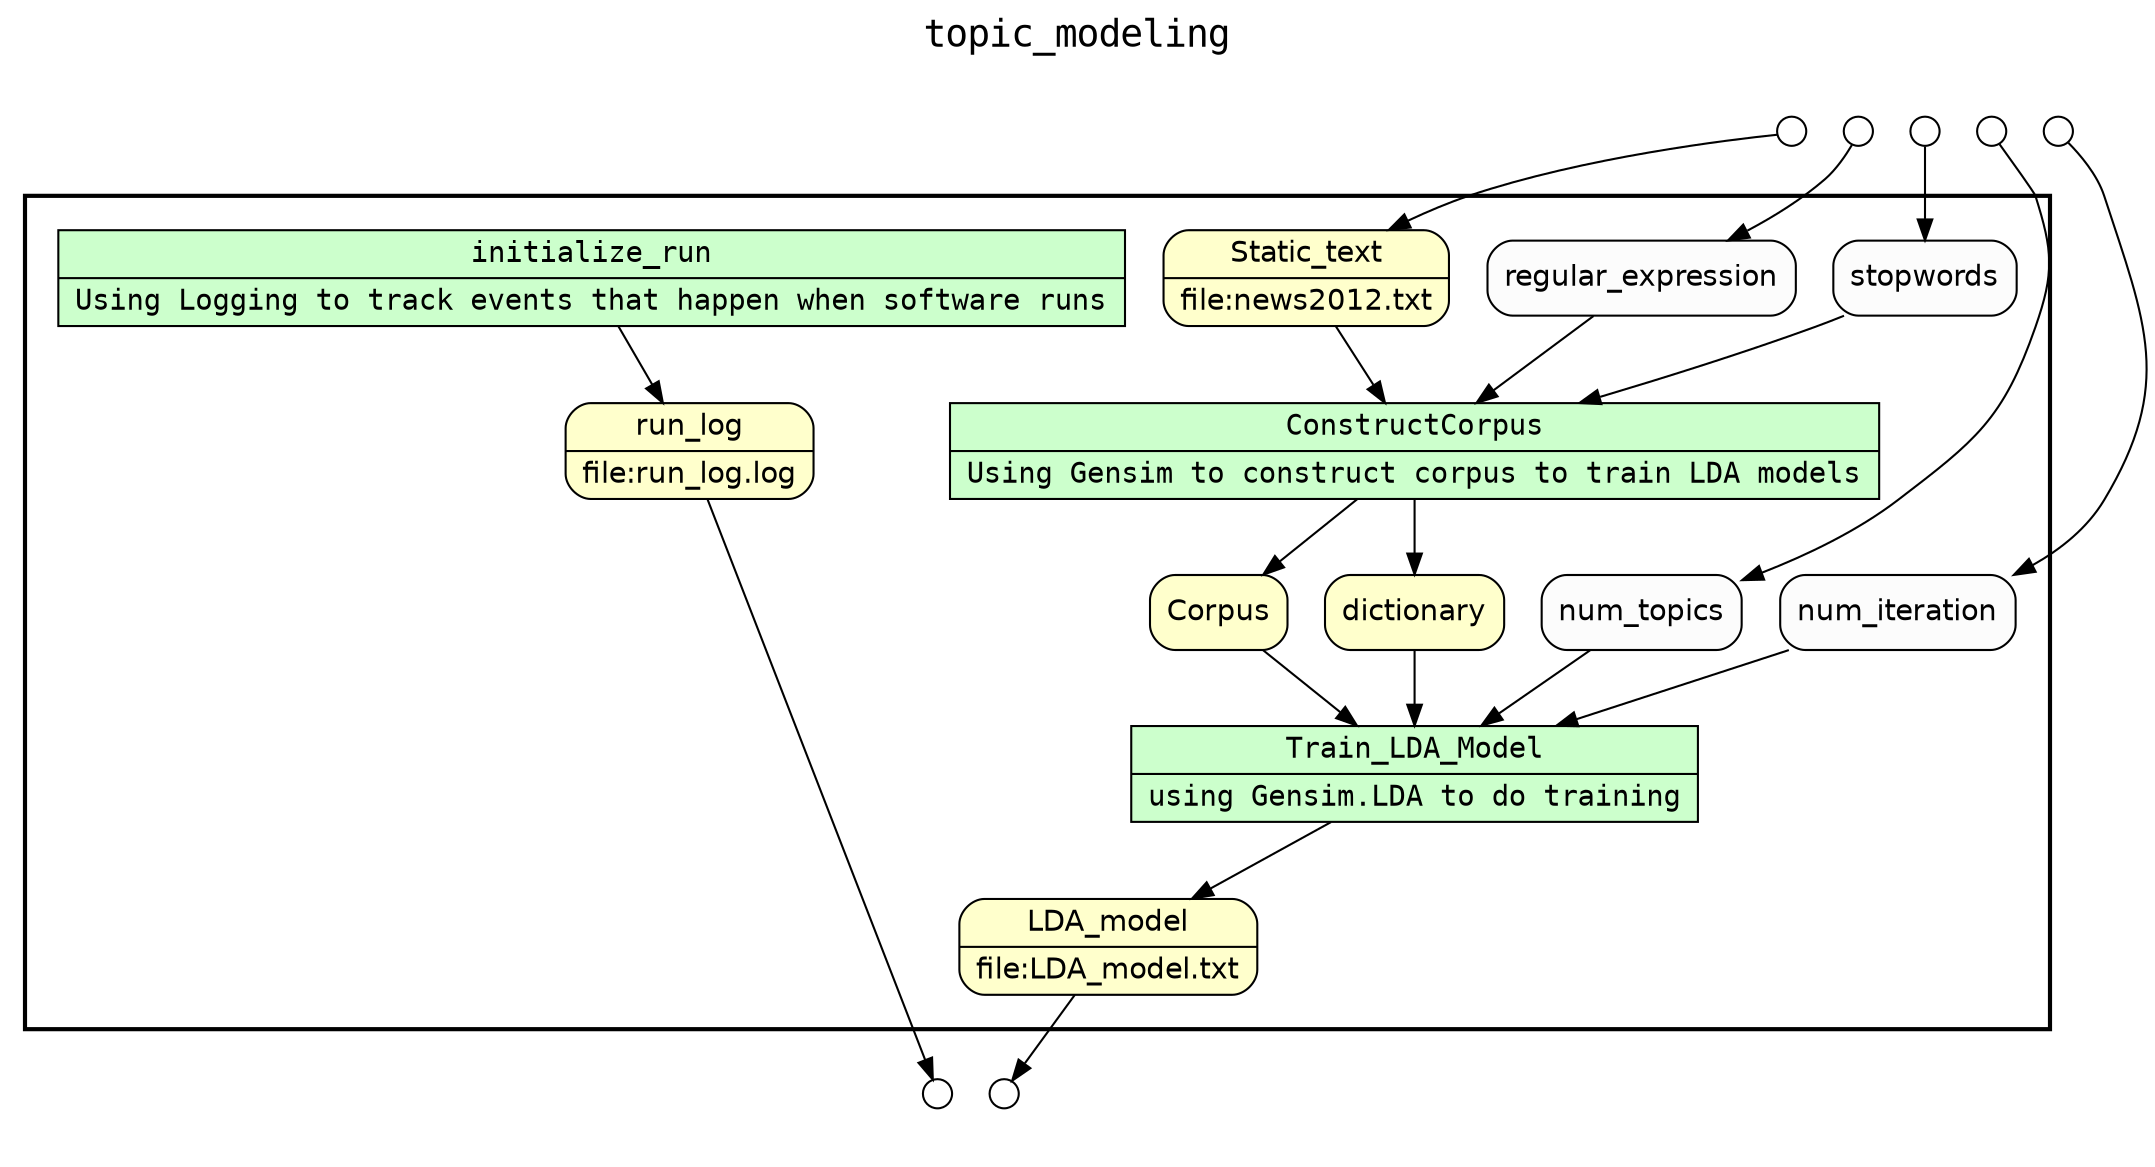 digraph Workflow {
rankdir=TB
fontname=Courier; fontsize=18; labelloc=t
label=topic_modeling
subgraph cluster_workflow_box_outer { label=""; color=black; penwidth=2
subgraph cluster_workflow_box_inner { label=""; color=white
node[shape=box style=filled fillcolor="#CCFFCC" peripheries=1 fontname=Courier]
initialize_run [shape=record rankdir=LR label="{<f0> initialize_run |<f1> Using Logging to track events that happen when software runs}"];
Train_LDA_Model [shape=record rankdir=LR label="{<f0> Train_LDA_Model |<f1> using Gensim.LDA to do training}"];
node[shape=box style=filled fillcolor="#CCFFCC" peripheries=2 fontname=Courier]
ConstructCorpus [shape=record rankdir=LR label="{<f0> ConstructCorpus |<f1> Using Gensim to construct corpus to train LDA models}"];
node[shape=box style="rounded,filled" fillcolor="#FFFFCC" peripheries=1 fontname=Helvetica]
run_log [shape=record rankdir=LR label="{<f0> run_log |<f1> file\:run_log.log}"];
LDA_model [shape=record rankdir=LR label="{<f0> LDA_model |<f1> file\:LDA_model.txt}"];
Static_text [shape=record rankdir=LR label="{<f0> Static_text |<f1> file\:news2012.txt}"];
Corpus
dictionary
node[shape=box style="rounded,filled" fillcolor="#FCFCFC" peripheries=1 fontname=Helvetica]
stopwords
regular_expression
num_iteration
num_topics
initialize_run -> run_log
ConstructCorpus -> dictionary
ConstructCorpus -> Corpus
Static_text -> ConstructCorpus
stopwords -> ConstructCorpus
regular_expression -> ConstructCorpus
Train_LDA_Model -> LDA_model
Corpus -> Train_LDA_Model
dictionary -> Train_LDA_Model
num_iteration -> Train_LDA_Model
num_topics -> Train_LDA_Model
}}
subgraph cluster_input_ports_group_outer { label=""; color=white
subgraph cluster_input_ports_group_inner { label=""; color=white
node[shape=circle style="rounded,filled" fillcolor="#FFFFFF" peripheries=1 fontname=Helvetica width=0.2]
Static_text_input_port [label=""]
stopwords_input_port [label=""]
regular_expression_input_port [label=""]
num_topics_input_port [label=""]
num_iteration_input_port [label=""]
}}
subgraph cluster_output_ports_group_outer { label=""; color=white
subgraph cluster_output_ports_group_inner { label=""; color=white
node[shape=circle style="rounded,filled" fillcolor="#FFFFFF" peripheries=1 fontname=Helvetica width=0.2]
run_log_output_port [label=""]
LDA_model_output_port [label=""]
}}
Static_text_input_port -> Static_text
stopwords_input_port -> stopwords
regular_expression_input_port -> regular_expression
num_topics_input_port -> num_topics
num_iteration_input_port -> num_iteration
run_log -> run_log_output_port
LDA_model -> LDA_model_output_port
}
